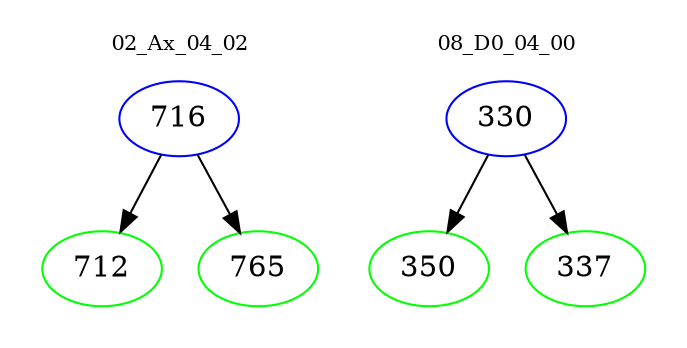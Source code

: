 digraph{
subgraph cluster_0 {
color = white
label = "02_Ax_04_02";
fontsize=10;
T0_716 [label="716", color="blue"]
T0_716 -> T0_712 [color="black"]
T0_712 [label="712", color="green"]
T0_716 -> T0_765 [color="black"]
T0_765 [label="765", color="green"]
}
subgraph cluster_1 {
color = white
label = "08_D0_04_00";
fontsize=10;
T1_330 [label="330", color="blue"]
T1_330 -> T1_350 [color="black"]
T1_350 [label="350", color="green"]
T1_330 -> T1_337 [color="black"]
T1_337 [label="337", color="green"]
}
}
